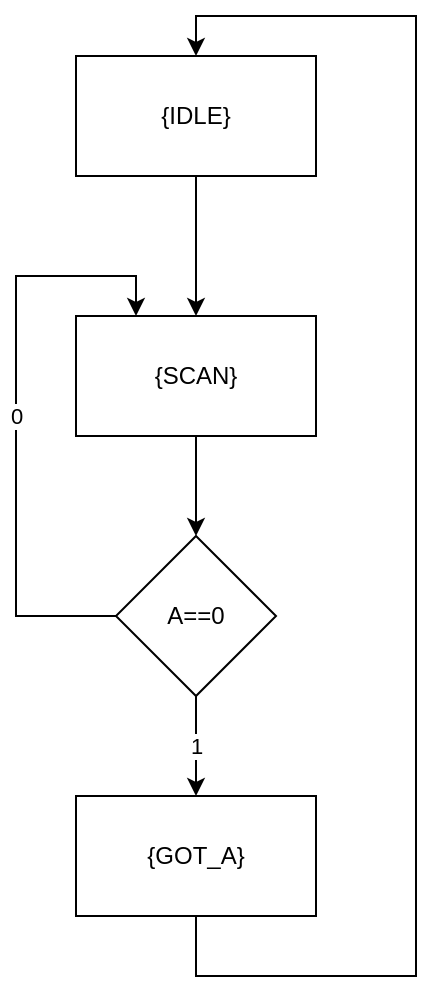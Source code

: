 <mxfile version="12.9.13" type="device"><diagram id="hyn1okiSi2d80icuBFXn" name="Page-1"><mxGraphModel dx="1024" dy="584" grid="1" gridSize="10" guides="1" tooltips="1" connect="1" arrows="1" fold="1" page="1" pageScale="1" pageWidth="1169" pageHeight="827" math="0" shadow="0"><root><mxCell id="0"/><mxCell id="1" parent="0"/><mxCell id="dbt7Q4-VYtwJNRLtIaEl-4" style="edgeStyle=orthogonalEdgeStyle;rounded=0;orthogonalLoop=1;jettySize=auto;html=1;exitX=0.5;exitY=1;exitDx=0;exitDy=0;entryX=0.5;entryY=0;entryDx=0;entryDy=0;" parent="1" source="dbt7Q4-VYtwJNRLtIaEl-1" target="dbt7Q4-VYtwJNRLtIaEl-2" edge="1"><mxGeometry relative="1" as="geometry"/></mxCell><mxCell id="dbt7Q4-VYtwJNRLtIaEl-1" value="{IDLE}" style="rounded=0;whiteSpace=wrap;html=1;" parent="1" vertex="1"><mxGeometry x="460" y="200" width="120" height="60" as="geometry"/></mxCell><mxCell id="dbt7Q4-VYtwJNRLtIaEl-5" style="edgeStyle=orthogonalEdgeStyle;rounded=0;orthogonalLoop=1;jettySize=auto;html=1;exitX=0.5;exitY=1;exitDx=0;exitDy=0;entryX=0.5;entryY=0;entryDx=0;entryDy=0;" parent="1" source="dbt7Q4-VYtwJNRLtIaEl-2" target="dbt7Q4-VYtwJNRLtIaEl-3" edge="1"><mxGeometry relative="1" as="geometry"/></mxCell><mxCell id="dbt7Q4-VYtwJNRLtIaEl-2" value="{SCAN}" style="rounded=0;whiteSpace=wrap;html=1;" parent="1" vertex="1"><mxGeometry x="460" y="330" width="120" height="60" as="geometry"/></mxCell><mxCell id="dbt7Q4-VYtwJNRLtIaEl-6" value="0" style="edgeStyle=orthogonalEdgeStyle;rounded=0;orthogonalLoop=1;jettySize=auto;html=1;exitX=0;exitY=0.5;exitDx=0;exitDy=0;entryX=0.25;entryY=0;entryDx=0;entryDy=0;" parent="1" source="dbt7Q4-VYtwJNRLtIaEl-3" target="dbt7Q4-VYtwJNRLtIaEl-2" edge="1"><mxGeometry relative="1" as="geometry"><Array as="points"><mxPoint x="430" y="480"/><mxPoint x="430" y="310"/><mxPoint x="490" y="310"/></Array></mxGeometry></mxCell><mxCell id="dbt7Q4-VYtwJNRLtIaEl-8" value="1" style="edgeStyle=orthogonalEdgeStyle;rounded=0;orthogonalLoop=1;jettySize=auto;html=1;exitX=0.5;exitY=1;exitDx=0;exitDy=0;entryX=0.5;entryY=0;entryDx=0;entryDy=0;" parent="1" source="dbt7Q4-VYtwJNRLtIaEl-3" target="dbt7Q4-VYtwJNRLtIaEl-7" edge="1"><mxGeometry relative="1" as="geometry"/></mxCell><mxCell id="dbt7Q4-VYtwJNRLtIaEl-3" value="A==0" style="rhombus;whiteSpace=wrap;html=1;" parent="1" vertex="1"><mxGeometry x="480" y="440" width="80" height="80" as="geometry"/></mxCell><mxCell id="dbt7Q4-VYtwJNRLtIaEl-9" style="edgeStyle=orthogonalEdgeStyle;rounded=0;orthogonalLoop=1;jettySize=auto;html=1;entryX=0.5;entryY=0;entryDx=0;entryDy=0;" parent="1" source="dbt7Q4-VYtwJNRLtIaEl-7" target="dbt7Q4-VYtwJNRLtIaEl-1" edge="1"><mxGeometry relative="1" as="geometry"><Array as="points"><mxPoint x="520" y="660"/><mxPoint x="630" y="660"/><mxPoint x="630" y="180"/><mxPoint x="520" y="180"/></Array></mxGeometry></mxCell><mxCell id="dbt7Q4-VYtwJNRLtIaEl-7" value="{GOT_A}" style="rounded=0;whiteSpace=wrap;html=1;" parent="1" vertex="1"><mxGeometry x="460" y="570" width="120" height="60" as="geometry"/></mxCell></root></mxGraphModel></diagram></mxfile>